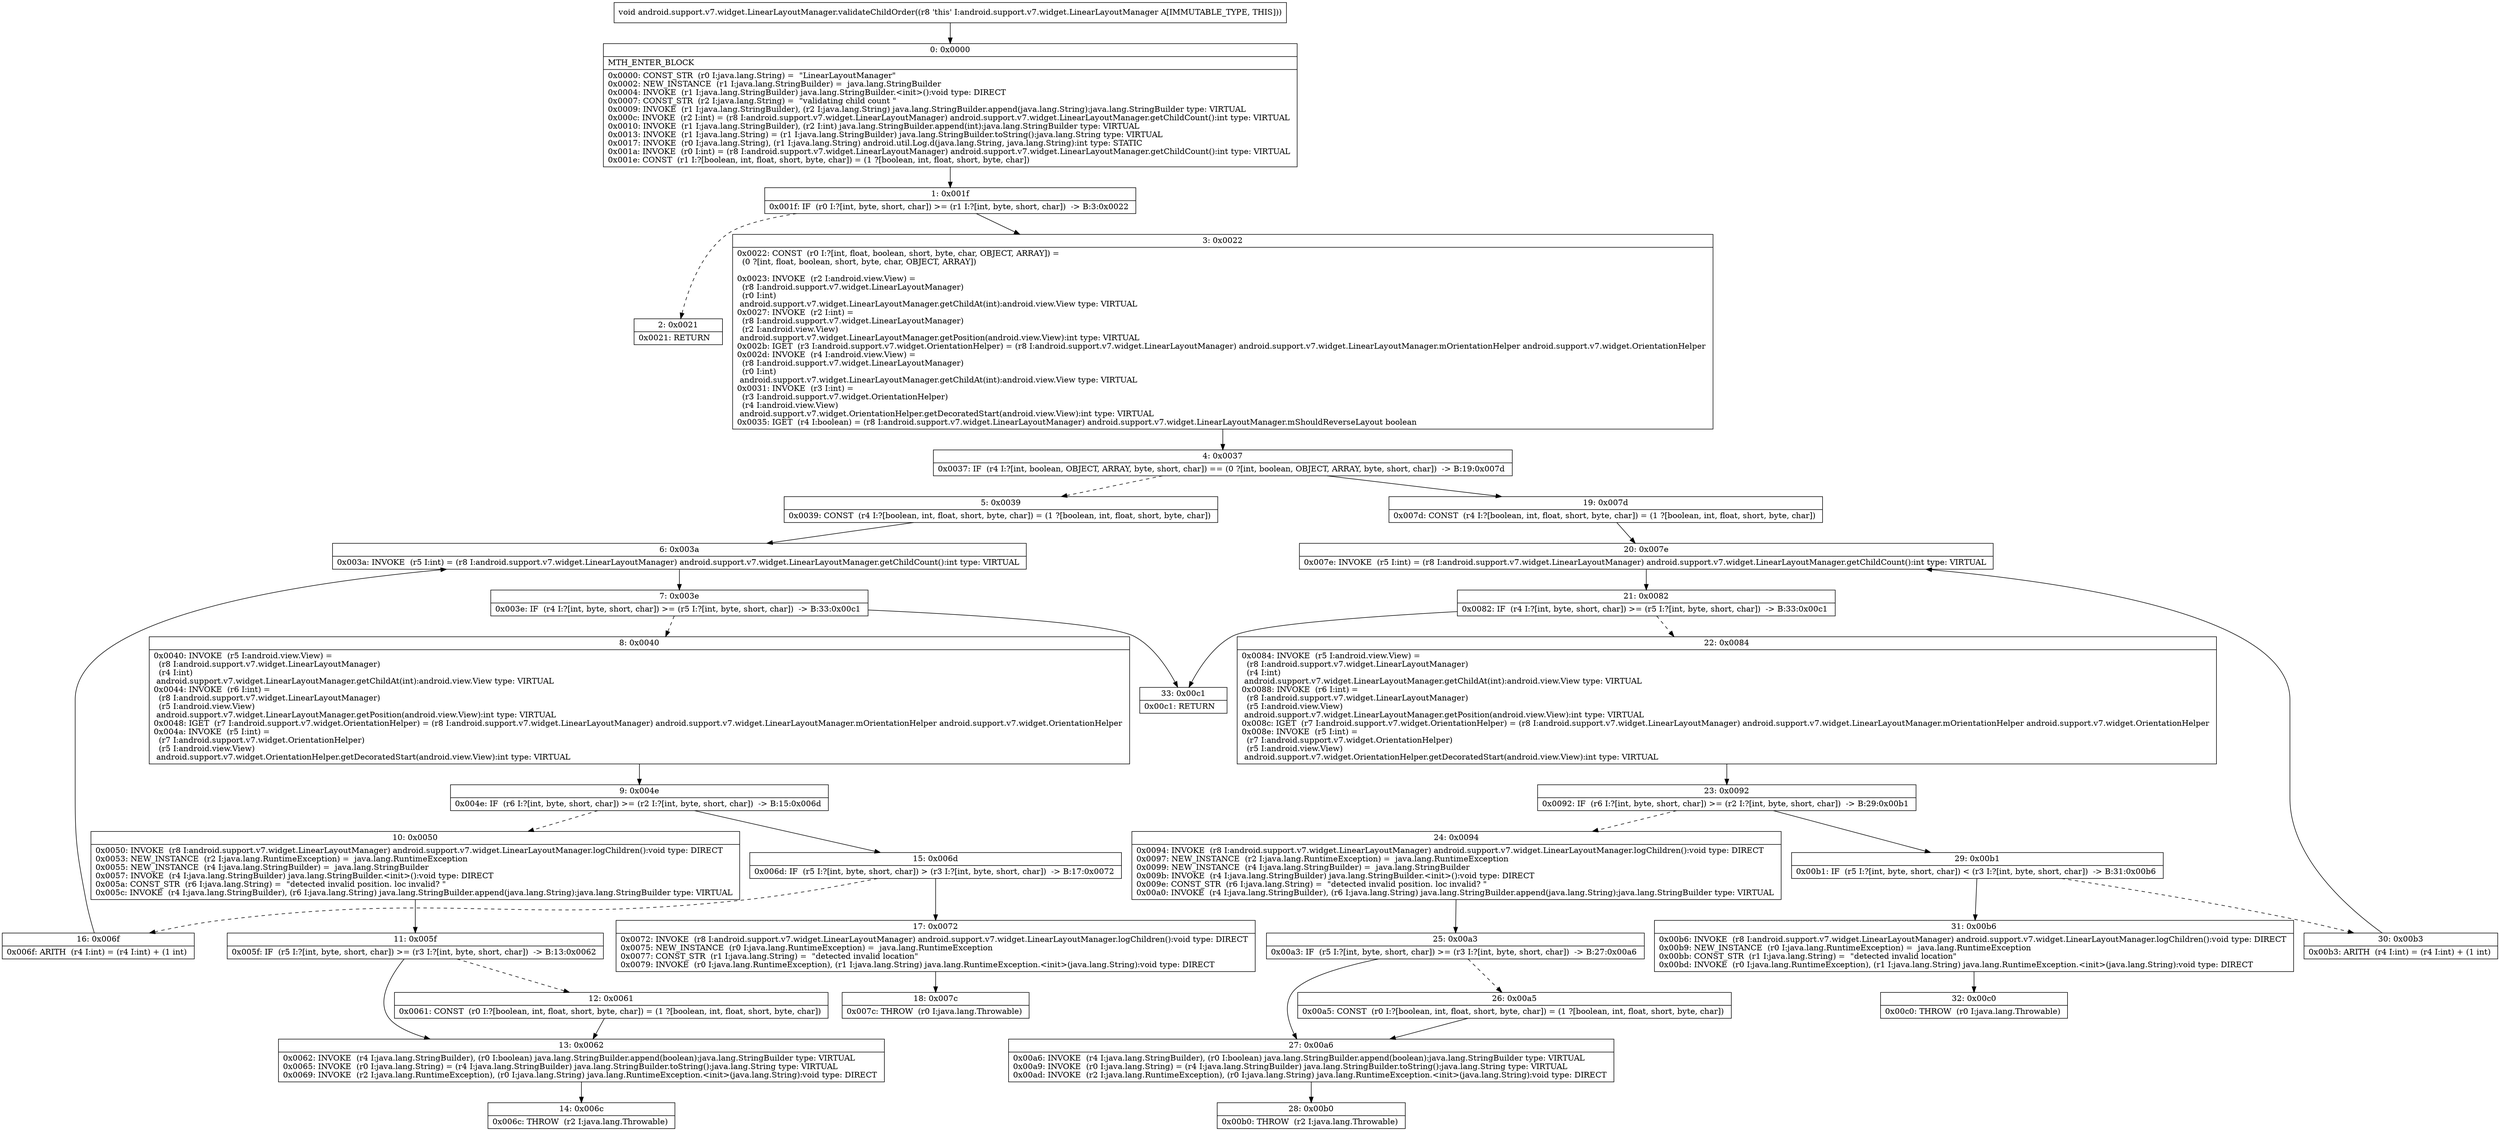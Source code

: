 digraph "CFG forandroid.support.v7.widget.LinearLayoutManager.validateChildOrder()V" {
Node_0 [shape=record,label="{0\:\ 0x0000|MTH_ENTER_BLOCK\l|0x0000: CONST_STR  (r0 I:java.lang.String) =  \"LinearLayoutManager\" \l0x0002: NEW_INSTANCE  (r1 I:java.lang.StringBuilder) =  java.lang.StringBuilder \l0x0004: INVOKE  (r1 I:java.lang.StringBuilder) java.lang.StringBuilder.\<init\>():void type: DIRECT \l0x0007: CONST_STR  (r2 I:java.lang.String) =  \"validating child count \" \l0x0009: INVOKE  (r1 I:java.lang.StringBuilder), (r2 I:java.lang.String) java.lang.StringBuilder.append(java.lang.String):java.lang.StringBuilder type: VIRTUAL \l0x000c: INVOKE  (r2 I:int) = (r8 I:android.support.v7.widget.LinearLayoutManager) android.support.v7.widget.LinearLayoutManager.getChildCount():int type: VIRTUAL \l0x0010: INVOKE  (r1 I:java.lang.StringBuilder), (r2 I:int) java.lang.StringBuilder.append(int):java.lang.StringBuilder type: VIRTUAL \l0x0013: INVOKE  (r1 I:java.lang.String) = (r1 I:java.lang.StringBuilder) java.lang.StringBuilder.toString():java.lang.String type: VIRTUAL \l0x0017: INVOKE  (r0 I:java.lang.String), (r1 I:java.lang.String) android.util.Log.d(java.lang.String, java.lang.String):int type: STATIC \l0x001a: INVOKE  (r0 I:int) = (r8 I:android.support.v7.widget.LinearLayoutManager) android.support.v7.widget.LinearLayoutManager.getChildCount():int type: VIRTUAL \l0x001e: CONST  (r1 I:?[boolean, int, float, short, byte, char]) = (1 ?[boolean, int, float, short, byte, char]) \l}"];
Node_1 [shape=record,label="{1\:\ 0x001f|0x001f: IF  (r0 I:?[int, byte, short, char]) \>= (r1 I:?[int, byte, short, char])  \-\> B:3:0x0022 \l}"];
Node_2 [shape=record,label="{2\:\ 0x0021|0x0021: RETURN   \l}"];
Node_3 [shape=record,label="{3\:\ 0x0022|0x0022: CONST  (r0 I:?[int, float, boolean, short, byte, char, OBJECT, ARRAY]) = \l  (0 ?[int, float, boolean, short, byte, char, OBJECT, ARRAY])\l \l0x0023: INVOKE  (r2 I:android.view.View) = \l  (r8 I:android.support.v7.widget.LinearLayoutManager)\l  (r0 I:int)\l android.support.v7.widget.LinearLayoutManager.getChildAt(int):android.view.View type: VIRTUAL \l0x0027: INVOKE  (r2 I:int) = \l  (r8 I:android.support.v7.widget.LinearLayoutManager)\l  (r2 I:android.view.View)\l android.support.v7.widget.LinearLayoutManager.getPosition(android.view.View):int type: VIRTUAL \l0x002b: IGET  (r3 I:android.support.v7.widget.OrientationHelper) = (r8 I:android.support.v7.widget.LinearLayoutManager) android.support.v7.widget.LinearLayoutManager.mOrientationHelper android.support.v7.widget.OrientationHelper \l0x002d: INVOKE  (r4 I:android.view.View) = \l  (r8 I:android.support.v7.widget.LinearLayoutManager)\l  (r0 I:int)\l android.support.v7.widget.LinearLayoutManager.getChildAt(int):android.view.View type: VIRTUAL \l0x0031: INVOKE  (r3 I:int) = \l  (r3 I:android.support.v7.widget.OrientationHelper)\l  (r4 I:android.view.View)\l android.support.v7.widget.OrientationHelper.getDecoratedStart(android.view.View):int type: VIRTUAL \l0x0035: IGET  (r4 I:boolean) = (r8 I:android.support.v7.widget.LinearLayoutManager) android.support.v7.widget.LinearLayoutManager.mShouldReverseLayout boolean \l}"];
Node_4 [shape=record,label="{4\:\ 0x0037|0x0037: IF  (r4 I:?[int, boolean, OBJECT, ARRAY, byte, short, char]) == (0 ?[int, boolean, OBJECT, ARRAY, byte, short, char])  \-\> B:19:0x007d \l}"];
Node_5 [shape=record,label="{5\:\ 0x0039|0x0039: CONST  (r4 I:?[boolean, int, float, short, byte, char]) = (1 ?[boolean, int, float, short, byte, char]) \l}"];
Node_6 [shape=record,label="{6\:\ 0x003a|0x003a: INVOKE  (r5 I:int) = (r8 I:android.support.v7.widget.LinearLayoutManager) android.support.v7.widget.LinearLayoutManager.getChildCount():int type: VIRTUAL \l}"];
Node_7 [shape=record,label="{7\:\ 0x003e|0x003e: IF  (r4 I:?[int, byte, short, char]) \>= (r5 I:?[int, byte, short, char])  \-\> B:33:0x00c1 \l}"];
Node_8 [shape=record,label="{8\:\ 0x0040|0x0040: INVOKE  (r5 I:android.view.View) = \l  (r8 I:android.support.v7.widget.LinearLayoutManager)\l  (r4 I:int)\l android.support.v7.widget.LinearLayoutManager.getChildAt(int):android.view.View type: VIRTUAL \l0x0044: INVOKE  (r6 I:int) = \l  (r8 I:android.support.v7.widget.LinearLayoutManager)\l  (r5 I:android.view.View)\l android.support.v7.widget.LinearLayoutManager.getPosition(android.view.View):int type: VIRTUAL \l0x0048: IGET  (r7 I:android.support.v7.widget.OrientationHelper) = (r8 I:android.support.v7.widget.LinearLayoutManager) android.support.v7.widget.LinearLayoutManager.mOrientationHelper android.support.v7.widget.OrientationHelper \l0x004a: INVOKE  (r5 I:int) = \l  (r7 I:android.support.v7.widget.OrientationHelper)\l  (r5 I:android.view.View)\l android.support.v7.widget.OrientationHelper.getDecoratedStart(android.view.View):int type: VIRTUAL \l}"];
Node_9 [shape=record,label="{9\:\ 0x004e|0x004e: IF  (r6 I:?[int, byte, short, char]) \>= (r2 I:?[int, byte, short, char])  \-\> B:15:0x006d \l}"];
Node_10 [shape=record,label="{10\:\ 0x0050|0x0050: INVOKE  (r8 I:android.support.v7.widget.LinearLayoutManager) android.support.v7.widget.LinearLayoutManager.logChildren():void type: DIRECT \l0x0053: NEW_INSTANCE  (r2 I:java.lang.RuntimeException) =  java.lang.RuntimeException \l0x0055: NEW_INSTANCE  (r4 I:java.lang.StringBuilder) =  java.lang.StringBuilder \l0x0057: INVOKE  (r4 I:java.lang.StringBuilder) java.lang.StringBuilder.\<init\>():void type: DIRECT \l0x005a: CONST_STR  (r6 I:java.lang.String) =  \"detected invalid position. loc invalid? \" \l0x005c: INVOKE  (r4 I:java.lang.StringBuilder), (r6 I:java.lang.String) java.lang.StringBuilder.append(java.lang.String):java.lang.StringBuilder type: VIRTUAL \l}"];
Node_11 [shape=record,label="{11\:\ 0x005f|0x005f: IF  (r5 I:?[int, byte, short, char]) \>= (r3 I:?[int, byte, short, char])  \-\> B:13:0x0062 \l}"];
Node_12 [shape=record,label="{12\:\ 0x0061|0x0061: CONST  (r0 I:?[boolean, int, float, short, byte, char]) = (1 ?[boolean, int, float, short, byte, char]) \l}"];
Node_13 [shape=record,label="{13\:\ 0x0062|0x0062: INVOKE  (r4 I:java.lang.StringBuilder), (r0 I:boolean) java.lang.StringBuilder.append(boolean):java.lang.StringBuilder type: VIRTUAL \l0x0065: INVOKE  (r0 I:java.lang.String) = (r4 I:java.lang.StringBuilder) java.lang.StringBuilder.toString():java.lang.String type: VIRTUAL \l0x0069: INVOKE  (r2 I:java.lang.RuntimeException), (r0 I:java.lang.String) java.lang.RuntimeException.\<init\>(java.lang.String):void type: DIRECT \l}"];
Node_14 [shape=record,label="{14\:\ 0x006c|0x006c: THROW  (r2 I:java.lang.Throwable) \l}"];
Node_15 [shape=record,label="{15\:\ 0x006d|0x006d: IF  (r5 I:?[int, byte, short, char]) \> (r3 I:?[int, byte, short, char])  \-\> B:17:0x0072 \l}"];
Node_16 [shape=record,label="{16\:\ 0x006f|0x006f: ARITH  (r4 I:int) = (r4 I:int) + (1 int) \l}"];
Node_17 [shape=record,label="{17\:\ 0x0072|0x0072: INVOKE  (r8 I:android.support.v7.widget.LinearLayoutManager) android.support.v7.widget.LinearLayoutManager.logChildren():void type: DIRECT \l0x0075: NEW_INSTANCE  (r0 I:java.lang.RuntimeException) =  java.lang.RuntimeException \l0x0077: CONST_STR  (r1 I:java.lang.String) =  \"detected invalid location\" \l0x0079: INVOKE  (r0 I:java.lang.RuntimeException), (r1 I:java.lang.String) java.lang.RuntimeException.\<init\>(java.lang.String):void type: DIRECT \l}"];
Node_18 [shape=record,label="{18\:\ 0x007c|0x007c: THROW  (r0 I:java.lang.Throwable) \l}"];
Node_19 [shape=record,label="{19\:\ 0x007d|0x007d: CONST  (r4 I:?[boolean, int, float, short, byte, char]) = (1 ?[boolean, int, float, short, byte, char]) \l}"];
Node_20 [shape=record,label="{20\:\ 0x007e|0x007e: INVOKE  (r5 I:int) = (r8 I:android.support.v7.widget.LinearLayoutManager) android.support.v7.widget.LinearLayoutManager.getChildCount():int type: VIRTUAL \l}"];
Node_21 [shape=record,label="{21\:\ 0x0082|0x0082: IF  (r4 I:?[int, byte, short, char]) \>= (r5 I:?[int, byte, short, char])  \-\> B:33:0x00c1 \l}"];
Node_22 [shape=record,label="{22\:\ 0x0084|0x0084: INVOKE  (r5 I:android.view.View) = \l  (r8 I:android.support.v7.widget.LinearLayoutManager)\l  (r4 I:int)\l android.support.v7.widget.LinearLayoutManager.getChildAt(int):android.view.View type: VIRTUAL \l0x0088: INVOKE  (r6 I:int) = \l  (r8 I:android.support.v7.widget.LinearLayoutManager)\l  (r5 I:android.view.View)\l android.support.v7.widget.LinearLayoutManager.getPosition(android.view.View):int type: VIRTUAL \l0x008c: IGET  (r7 I:android.support.v7.widget.OrientationHelper) = (r8 I:android.support.v7.widget.LinearLayoutManager) android.support.v7.widget.LinearLayoutManager.mOrientationHelper android.support.v7.widget.OrientationHelper \l0x008e: INVOKE  (r5 I:int) = \l  (r7 I:android.support.v7.widget.OrientationHelper)\l  (r5 I:android.view.View)\l android.support.v7.widget.OrientationHelper.getDecoratedStart(android.view.View):int type: VIRTUAL \l}"];
Node_23 [shape=record,label="{23\:\ 0x0092|0x0092: IF  (r6 I:?[int, byte, short, char]) \>= (r2 I:?[int, byte, short, char])  \-\> B:29:0x00b1 \l}"];
Node_24 [shape=record,label="{24\:\ 0x0094|0x0094: INVOKE  (r8 I:android.support.v7.widget.LinearLayoutManager) android.support.v7.widget.LinearLayoutManager.logChildren():void type: DIRECT \l0x0097: NEW_INSTANCE  (r2 I:java.lang.RuntimeException) =  java.lang.RuntimeException \l0x0099: NEW_INSTANCE  (r4 I:java.lang.StringBuilder) =  java.lang.StringBuilder \l0x009b: INVOKE  (r4 I:java.lang.StringBuilder) java.lang.StringBuilder.\<init\>():void type: DIRECT \l0x009e: CONST_STR  (r6 I:java.lang.String) =  \"detected invalid position. loc invalid? \" \l0x00a0: INVOKE  (r4 I:java.lang.StringBuilder), (r6 I:java.lang.String) java.lang.StringBuilder.append(java.lang.String):java.lang.StringBuilder type: VIRTUAL \l}"];
Node_25 [shape=record,label="{25\:\ 0x00a3|0x00a3: IF  (r5 I:?[int, byte, short, char]) \>= (r3 I:?[int, byte, short, char])  \-\> B:27:0x00a6 \l}"];
Node_26 [shape=record,label="{26\:\ 0x00a5|0x00a5: CONST  (r0 I:?[boolean, int, float, short, byte, char]) = (1 ?[boolean, int, float, short, byte, char]) \l}"];
Node_27 [shape=record,label="{27\:\ 0x00a6|0x00a6: INVOKE  (r4 I:java.lang.StringBuilder), (r0 I:boolean) java.lang.StringBuilder.append(boolean):java.lang.StringBuilder type: VIRTUAL \l0x00a9: INVOKE  (r0 I:java.lang.String) = (r4 I:java.lang.StringBuilder) java.lang.StringBuilder.toString():java.lang.String type: VIRTUAL \l0x00ad: INVOKE  (r2 I:java.lang.RuntimeException), (r0 I:java.lang.String) java.lang.RuntimeException.\<init\>(java.lang.String):void type: DIRECT \l}"];
Node_28 [shape=record,label="{28\:\ 0x00b0|0x00b0: THROW  (r2 I:java.lang.Throwable) \l}"];
Node_29 [shape=record,label="{29\:\ 0x00b1|0x00b1: IF  (r5 I:?[int, byte, short, char]) \< (r3 I:?[int, byte, short, char])  \-\> B:31:0x00b6 \l}"];
Node_30 [shape=record,label="{30\:\ 0x00b3|0x00b3: ARITH  (r4 I:int) = (r4 I:int) + (1 int) \l}"];
Node_31 [shape=record,label="{31\:\ 0x00b6|0x00b6: INVOKE  (r8 I:android.support.v7.widget.LinearLayoutManager) android.support.v7.widget.LinearLayoutManager.logChildren():void type: DIRECT \l0x00b9: NEW_INSTANCE  (r0 I:java.lang.RuntimeException) =  java.lang.RuntimeException \l0x00bb: CONST_STR  (r1 I:java.lang.String) =  \"detected invalid location\" \l0x00bd: INVOKE  (r0 I:java.lang.RuntimeException), (r1 I:java.lang.String) java.lang.RuntimeException.\<init\>(java.lang.String):void type: DIRECT \l}"];
Node_32 [shape=record,label="{32\:\ 0x00c0|0x00c0: THROW  (r0 I:java.lang.Throwable) \l}"];
Node_33 [shape=record,label="{33\:\ 0x00c1|0x00c1: RETURN   \l}"];
MethodNode[shape=record,label="{void android.support.v7.widget.LinearLayoutManager.validateChildOrder((r8 'this' I:android.support.v7.widget.LinearLayoutManager A[IMMUTABLE_TYPE, THIS])) }"];
MethodNode -> Node_0;
Node_0 -> Node_1;
Node_1 -> Node_2[style=dashed];
Node_1 -> Node_3;
Node_3 -> Node_4;
Node_4 -> Node_5[style=dashed];
Node_4 -> Node_19;
Node_5 -> Node_6;
Node_6 -> Node_7;
Node_7 -> Node_8[style=dashed];
Node_7 -> Node_33;
Node_8 -> Node_9;
Node_9 -> Node_10[style=dashed];
Node_9 -> Node_15;
Node_10 -> Node_11;
Node_11 -> Node_12[style=dashed];
Node_11 -> Node_13;
Node_12 -> Node_13;
Node_13 -> Node_14;
Node_15 -> Node_16[style=dashed];
Node_15 -> Node_17;
Node_16 -> Node_6;
Node_17 -> Node_18;
Node_19 -> Node_20;
Node_20 -> Node_21;
Node_21 -> Node_22[style=dashed];
Node_21 -> Node_33;
Node_22 -> Node_23;
Node_23 -> Node_24[style=dashed];
Node_23 -> Node_29;
Node_24 -> Node_25;
Node_25 -> Node_26[style=dashed];
Node_25 -> Node_27;
Node_26 -> Node_27;
Node_27 -> Node_28;
Node_29 -> Node_30[style=dashed];
Node_29 -> Node_31;
Node_30 -> Node_20;
Node_31 -> Node_32;
}

